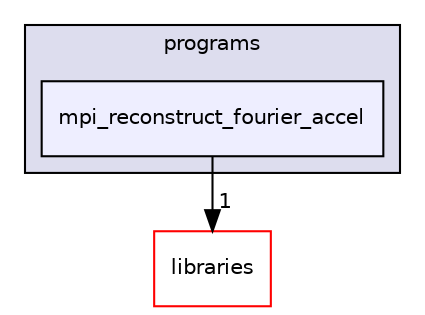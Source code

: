 digraph "xmipp/applications/programs/mpi_reconstruct_fourier_accel" {
  compound=true
  node [ fontsize="10", fontname="Helvetica"];
  edge [ labelfontsize="10", labelfontname="Helvetica"];
  subgraph clusterdir_592b16dc4070b933e5655da2b0d20bbb {
    graph [ bgcolor="#ddddee", pencolor="black", label="programs" fontname="Helvetica", fontsize="10", URL="dir_592b16dc4070b933e5655da2b0d20bbb.html"]
  dir_2890d83439b845d4cff8800cc2e80f87 [shape=box, label="mpi_reconstruct_fourier_accel", style="filled", fillcolor="#eeeeff", pencolor="black", URL="dir_2890d83439b845d4cff8800cc2e80f87.html"];
  }
  dir_29dba3f3840f20df3b04d1972e99046b [shape=box label="libraries" fillcolor="white" style="filled" color="red" URL="dir_29dba3f3840f20df3b04d1972e99046b.html"];
  dir_2890d83439b845d4cff8800cc2e80f87->dir_29dba3f3840f20df3b04d1972e99046b [headlabel="1", labeldistance=1.5 headhref="dir_000157_000027.html"];
}
